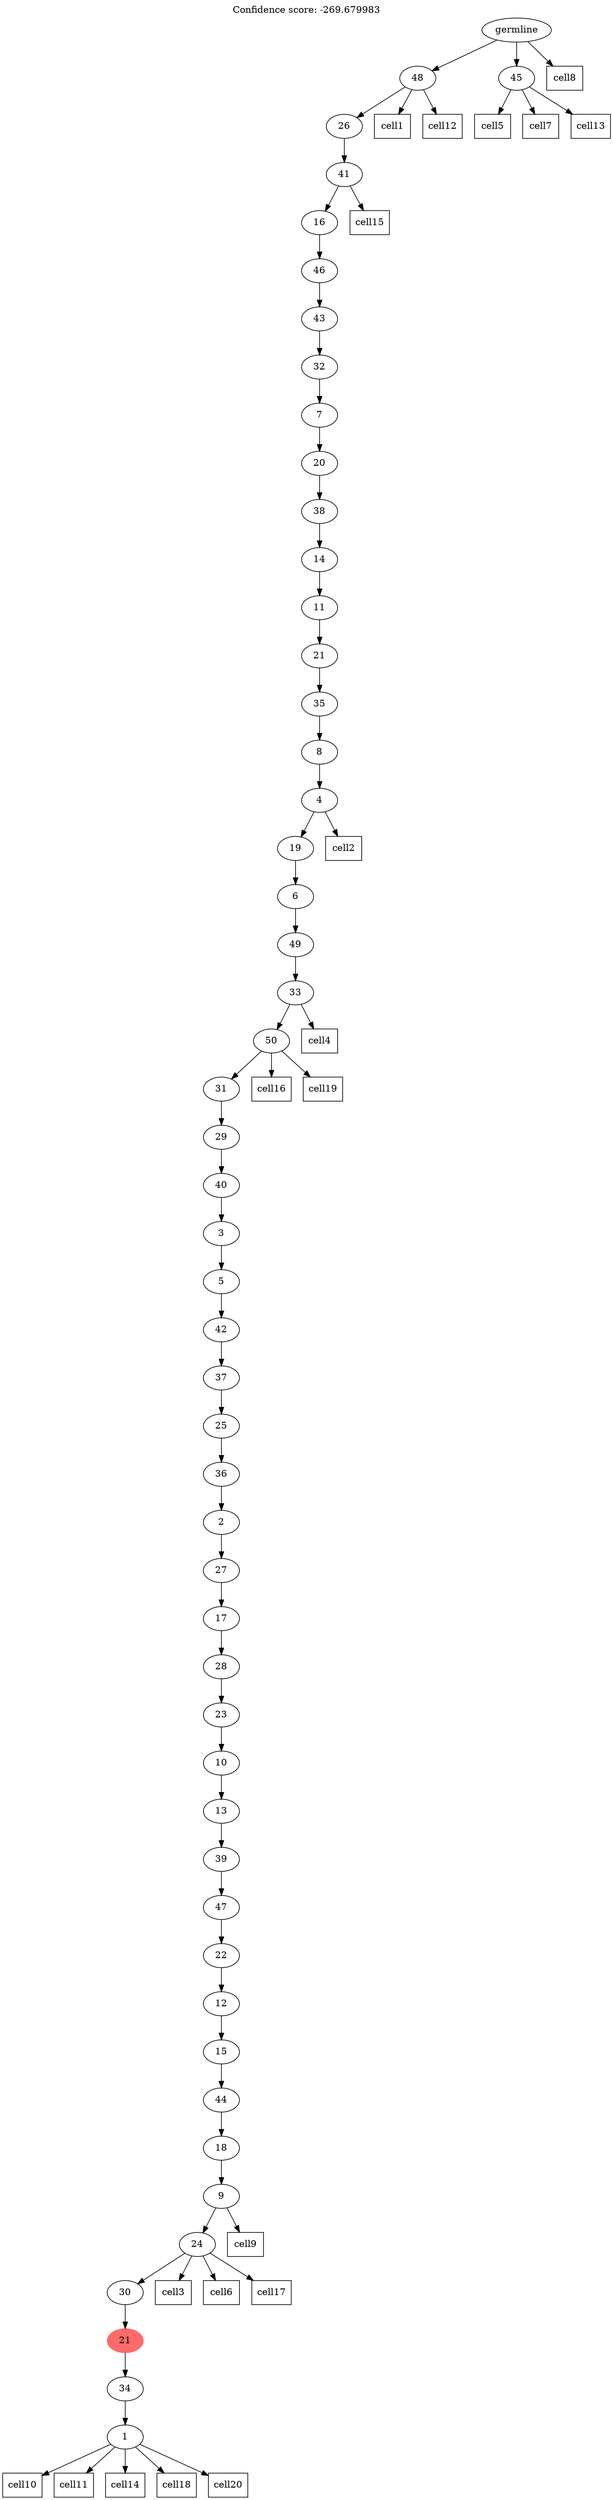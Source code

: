 digraph g {
	"49" -> "50";
	"50" [label="1"];
	"48" -> "49";
	"49" [label="34"];
	"47" -> "48";
	"48" [color=indianred1, style=filled, label="21"];
	"46" -> "47";
	"47" [label="30"];
	"45" -> "46";
	"46" [label="24"];
	"44" -> "45";
	"45" [label="9"];
	"43" -> "44";
	"44" [label="18"];
	"42" -> "43";
	"43" [label="44"];
	"41" -> "42";
	"42" [label="15"];
	"40" -> "41";
	"41" [label="12"];
	"39" -> "40";
	"40" [label="22"];
	"38" -> "39";
	"39" [label="47"];
	"37" -> "38";
	"38" [label="39"];
	"36" -> "37";
	"37" [label="13"];
	"35" -> "36";
	"36" [label="10"];
	"34" -> "35";
	"35" [label="23"];
	"33" -> "34";
	"34" [label="28"];
	"32" -> "33";
	"33" [label="17"];
	"31" -> "32";
	"32" [label="27"];
	"30" -> "31";
	"31" [label="2"];
	"29" -> "30";
	"30" [label="36"];
	"28" -> "29";
	"29" [label="25"];
	"27" -> "28";
	"28" [label="37"];
	"26" -> "27";
	"27" [label="42"];
	"25" -> "26";
	"26" [label="5"];
	"24" -> "25";
	"25" [label="3"];
	"23" -> "24";
	"24" [label="40"];
	"22" -> "23";
	"23" [label="29"];
	"21" -> "22";
	"22" [label="31"];
	"20" -> "21";
	"21" [label="50"];
	"19" -> "20";
	"20" [label="33"];
	"18" -> "19";
	"19" [label="49"];
	"17" -> "18";
	"18" [label="6"];
	"16" -> "17";
	"17" [label="19"];
	"15" -> "16";
	"16" [label="4"];
	"14" -> "15";
	"15" [label="8"];
	"13" -> "14";
	"14" [label="35"];
	"12" -> "13";
	"13" [label="21"];
	"11" -> "12";
	"12" [label="11"];
	"10" -> "11";
	"11" [label="14"];
	"9" -> "10";
	"10" [label="38"];
	"8" -> "9";
	"9" [label="20"];
	"7" -> "8";
	"8" [label="7"];
	"6" -> "7";
	"7" [label="32"];
	"5" -> "6";
	"6" [label="43"];
	"4" -> "5";
	"5" [label="46"];
	"3" -> "4";
	"4" [label="16"];
	"2" -> "3";
	"3" [label="41"];
	"1" -> "2";
	"2" [label="26"];
	"0" -> "1";
	"1" [label="48"];
	"0" -> "51";
	"51" [label="45"];
	"0" [label="germline"];
	"1" -> "cell1";
	"cell1" [shape=box];
	"16" -> "cell2";
	"cell2" [shape=box];
	"46" -> "cell3";
	"cell3" [shape=box];
	"20" -> "cell4";
	"cell4" [shape=box];
	"51" -> "cell5";
	"cell5" [shape=box];
	"46" -> "cell6";
	"cell6" [shape=box];
	"51" -> "cell7";
	"cell7" [shape=box];
	"0" -> "cell8";
	"cell8" [shape=box];
	"45" -> "cell9";
	"cell9" [shape=box];
	"50" -> "cell10";
	"cell10" [shape=box];
	"50" -> "cell11";
	"cell11" [shape=box];
	"1" -> "cell12";
	"cell12" [shape=box];
	"51" -> "cell13";
	"cell13" [shape=box];
	"50" -> "cell14";
	"cell14" [shape=box];
	"3" -> "cell15";
	"cell15" [shape=box];
	"21" -> "cell16";
	"cell16" [shape=box];
	"46" -> "cell17";
	"cell17" [shape=box];
	"50" -> "cell18";
	"cell18" [shape=box];
	"21" -> "cell19";
	"cell19" [shape=box];
	"50" -> "cell20";
	"cell20" [shape=box];
	labelloc="t";
	label="Confidence score: -269.679983";
}
